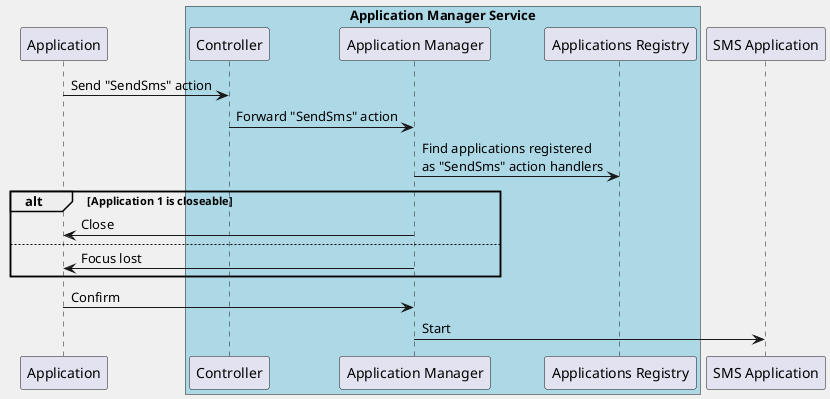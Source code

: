 @startuml
skinparam BackgroundColor F0F0F0
participant "Application" as app
box "Application Manager Service" #LightBlue
participant "Controller" as appmgr_control
participant "Application Manager" as appmgr
participant "Applications Registry" as app_reg
end box
participant "SMS Application" as sms_app

app -> appmgr_control: Send "SendSms" action
appmgr_control -> appmgr: Forward "SendSms" action
appmgr -> app_reg: Find applications registered\nas "SendSms" action handlers
alt Application 1 is closeable
    appmgr -> app: Close
else
    appmgr -> app: Focus lost
end
app -> appmgr: Confirm
appmgr -> sms_app: Start
@enduml

